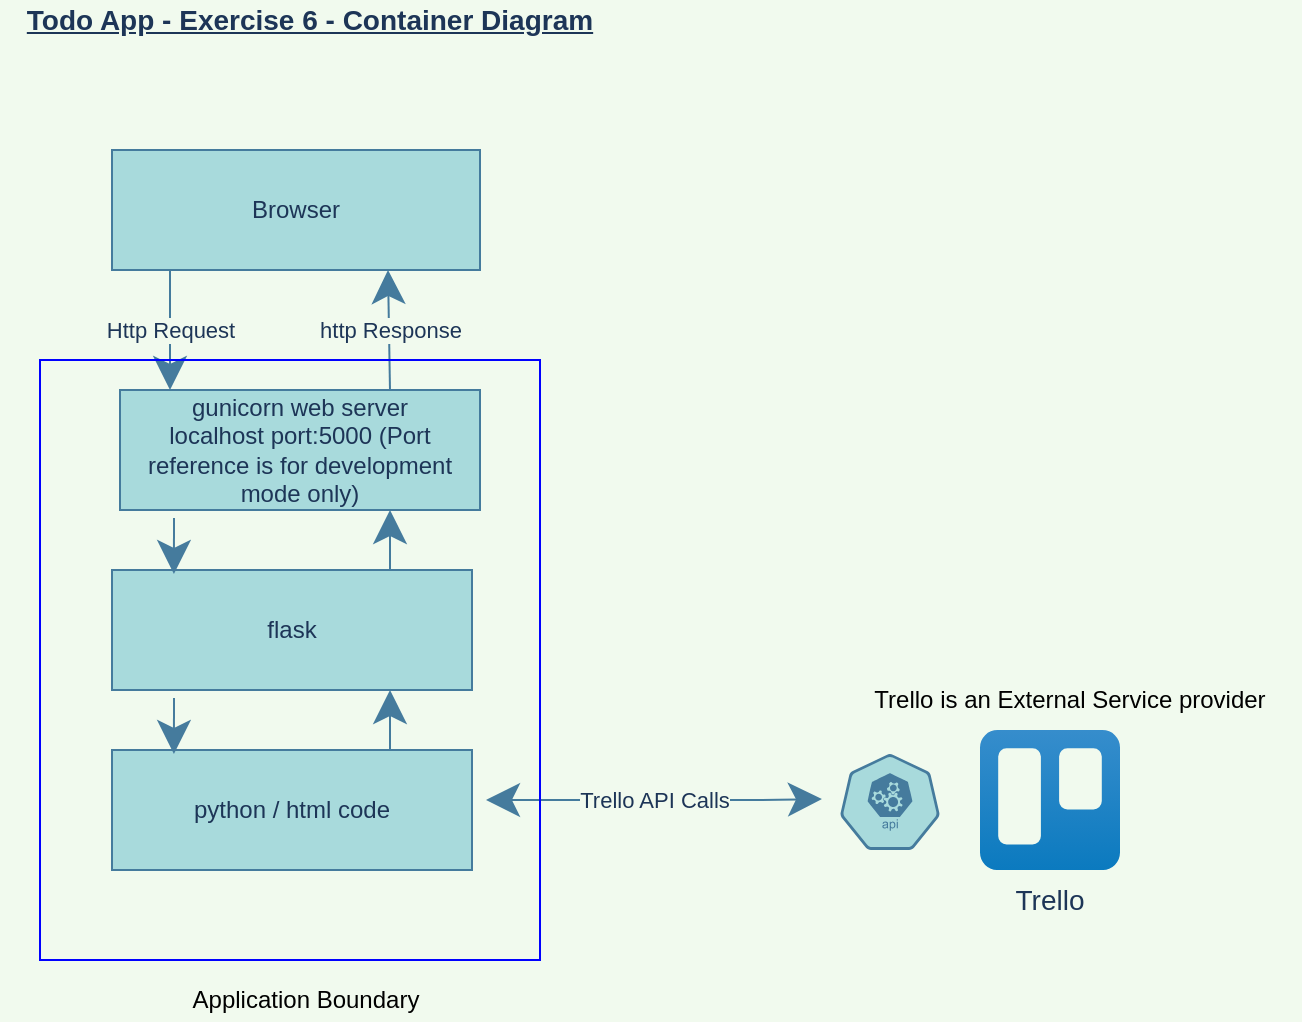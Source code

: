 <mxfile>
    <diagram id="s2r4YdAFziCSmml5yNe7" name="Container">
        <mxGraphModel dx="1009" dy="790" grid="1" gridSize="10" guides="1" tooltips="1" connect="1" arrows="1" fold="1" page="1" pageScale="1" pageWidth="827" pageHeight="1169" background="#F1FAEE" math="0" shadow="0">
            <root>
                <mxCell id="0"/>
                <mxCell id="1" parent="0"/>
                <mxCell id="15" value="Todo App - Exercise 6 - Container Diagram" style="text;html=1;strokeColor=none;fillColor=none;align=center;verticalAlign=middle;whiteSpace=wrap;rounded=0;hachureGap=4;pointerEvents=0;fontSize=14;fontStyle=5;fontColor=#1D3557;" parent="1" vertex="1">
                    <mxGeometry x="40" y="60" width="310" height="20" as="geometry"/>
                </mxCell>
                <mxCell id="16" value="Browser" style="rounded=0;whiteSpace=wrap;html=1;hachureGap=4;pointerEvents=0;fillColor=#A8DADC;strokeColor=#457B9D;fontColor=#1D3557;" parent="1" vertex="1">
                    <mxGeometry x="96" y="135" width="184" height="60" as="geometry"/>
                </mxCell>
                <mxCell id="17" value="Http Request" style="endArrow=none;startArrow=classic;html=1;startSize=14;endSize=14;sourcePerimeterSpacing=8;targetPerimeterSpacing=8;startFill=1;endFill=0;labelBackgroundColor=#F1FAEE;strokeColor=#457B9D;fontColor=#1D3557;" parent="1" edge="1">
                    <mxGeometry width="50" height="50" relative="1" as="geometry">
                        <mxPoint x="125" y="255" as="sourcePoint"/>
                        <mxPoint x="125" y="195" as="targetPoint"/>
                    </mxGeometry>
                </mxCell>
                <mxCell id="18" value="http Response" style="endArrow=classic;startArrow=none;html=1;startSize=14;endSize=14;sourcePerimeterSpacing=8;targetPerimeterSpacing=8;entryX=0.75;entryY=1;entryDx=0;entryDy=0;startFill=0;exitX=0.75;exitY=0;exitDx=0;exitDy=0;labelBackgroundColor=#F1FAEE;strokeColor=#457B9D;fontColor=#1D3557;" parent="1" source="19" target="16" edge="1">
                    <mxGeometry width="50" height="50" relative="1" as="geometry">
                        <mxPoint x="227" y="255" as="sourcePoint"/>
                        <mxPoint x="250" y="245" as="targetPoint"/>
                    </mxGeometry>
                </mxCell>
                <mxCell id="19" value="gunicorn web server&lt;br&gt;localhost port:5000 (Port reference is for development mode only)" style="rounded=0;whiteSpace=wrap;html=1;hachureGap=4;pointerEvents=0;fillColor=#A8DADC;strokeColor=#457B9D;fontColor=#1D3557;" parent="1" vertex="1">
                    <mxGeometry x="100" y="255" width="180" height="60" as="geometry"/>
                </mxCell>
                <mxCell id="20" value="flask" style="rounded=0;whiteSpace=wrap;html=1;hachureGap=4;pointerEvents=0;fillColor=#A8DADC;strokeColor=#457B9D;fontColor=#1D3557;" parent="1" vertex="1">
                    <mxGeometry x="96" y="345" width="180" height="60" as="geometry"/>
                </mxCell>
                <mxCell id="21" value="" style="endArrow=classic;html=1;startSize=14;endSize=14;sourcePerimeterSpacing=8;targetPerimeterSpacing=8;entryX=0.172;entryY=0.1;entryDx=0;entryDy=0;entryPerimeter=0;labelBackgroundColor=#F1FAEE;strokeColor=#457B9D;fontColor=#1D3557;" parent="1" edge="1">
                    <mxGeometry width="50" height="50" relative="1" as="geometry">
                        <mxPoint x="127" y="319" as="sourcePoint"/>
                        <mxPoint x="126.96" y="347" as="targetPoint"/>
                    </mxGeometry>
                </mxCell>
                <mxCell id="22" value="" style="endArrow=classic;html=1;startSize=14;endSize=14;sourcePerimeterSpacing=8;targetPerimeterSpacing=8;entryX=0.75;entryY=1;entryDx=0;entryDy=0;labelBackgroundColor=#F1FAEE;strokeColor=#457B9D;fontColor=#1D3557;" parent="1" target="19" edge="1">
                    <mxGeometry width="50" height="50" relative="1" as="geometry">
                        <mxPoint x="235" y="345" as="sourcePoint"/>
                        <mxPoint x="340" y="295" as="targetPoint"/>
                    </mxGeometry>
                </mxCell>
                <mxCell id="23" value="python / html code" style="rounded=0;whiteSpace=wrap;html=1;hachureGap=4;pointerEvents=0;fillColor=#A8DADC;strokeColor=#457B9D;fontColor=#1D3557;" parent="1" vertex="1">
                    <mxGeometry x="96" y="435" width="180" height="60" as="geometry"/>
                </mxCell>
                <mxCell id="24" value="" style="endArrow=classic;html=1;startSize=14;endSize=14;sourcePerimeterSpacing=8;targetPerimeterSpacing=8;entryX=0.172;entryY=0.1;entryDx=0;entryDy=0;entryPerimeter=0;labelBackgroundColor=#F1FAEE;strokeColor=#457B9D;fontColor=#1D3557;" parent="1" edge="1">
                    <mxGeometry width="50" height="50" relative="1" as="geometry">
                        <mxPoint x="127" y="409" as="sourcePoint"/>
                        <mxPoint x="126.96" y="437" as="targetPoint"/>
                    </mxGeometry>
                </mxCell>
                <mxCell id="25" value="" style="endArrow=classic;html=1;startSize=14;endSize=14;sourcePerimeterSpacing=8;targetPerimeterSpacing=8;entryX=0.75;entryY=1;entryDx=0;entryDy=0;labelBackgroundColor=#F1FAEE;strokeColor=#457B9D;fontColor=#1D3557;" parent="1" edge="1">
                    <mxGeometry width="50" height="50" relative="1" as="geometry">
                        <mxPoint x="235" y="435" as="sourcePoint"/>
                        <mxPoint x="235" y="405" as="targetPoint"/>
                    </mxGeometry>
                </mxCell>
                <mxCell id="26" value="" style="sketch=0;html=1;dashed=0;whitespace=wrap;fillColor=#A8DADC;strokeColor=#457B9D;points=[[0.005,0.63,0],[0.1,0.2,0],[0.9,0.2,0],[0.5,0,0],[0.995,0.63,0],[0.72,0.99,0],[0.5,1,0],[0.28,0.99,0]];shape=mxgraph.kubernetes.icon;prIcon=api;hachureGap=4;pointerEvents=0;fontSize=14;fontColor=#1D3557;" parent="1" vertex="1">
                    <mxGeometry x="460" y="437" width="50" height="48" as="geometry"/>
                </mxCell>
                <mxCell id="27" value="Trello" style="image;image=img/lib/atlassian/Trello_Logo.svg;hachureGap=4;pointerEvents=0;fontSize=14;labelBackgroundColor=#F1FAEE;fillColor=#A8DADC;strokeColor=#457B9D;fontColor=#1D3557;" parent="1" vertex="1">
                    <mxGeometry x="530" y="425" width="70" height="70" as="geometry"/>
                </mxCell>
                <mxCell id="28" value="Trello API Calls" style="endArrow=classic;startArrow=classic;html=1;startSize=14;endSize=14;sourcePerimeterSpacing=8;targetPerimeterSpacing=8;exitX=1;exitY=0.5;exitDx=0;exitDy=0;entryX=0.16;entryY=0.55;entryDx=0;entryDy=0;entryPerimeter=0;labelBackgroundColor=#F1FAEE;strokeColor=#457B9D;fontColor=#1D3557;" parent="1" edge="1">
                    <mxGeometry width="50" height="50" relative="1" as="geometry">
                        <mxPoint x="283" y="460" as="sourcePoint"/>
                        <mxPoint x="450.96" y="459.5" as="targetPoint"/>
                        <Array as="points">
                            <mxPoint x="420" y="460"/>
                        </Array>
                    </mxGeometry>
                </mxCell>
                <mxCell id="29" value="Trello is an External Service provider" style="text;html=1;strokeColor=none;fillColor=none;align=center;verticalAlign=middle;whiteSpace=wrap;rounded=0;fontColor=#000000;" vertex="1" parent="1">
                    <mxGeometry x="460" y="400" width="230" height="20" as="geometry"/>
                </mxCell>
                <mxCell id="32" value="" style="rounded=0;whiteSpace=wrap;html=1;fontColor=#000000;fillColor=none;strokeColor=#0000FF;" vertex="1" parent="1">
                    <mxGeometry x="60" y="240" width="250" height="300" as="geometry"/>
                </mxCell>
                <mxCell id="33" value="Application Boundary" style="text;html=1;strokeColor=none;fillColor=none;align=center;verticalAlign=middle;whiteSpace=wrap;rounded=0;fontColor=#000000;" vertex="1" parent="1">
                    <mxGeometry x="96" y="550" width="194" height="20" as="geometry"/>
                </mxCell>
            </root>
        </mxGraphModel>
    </diagram>
</mxfile>